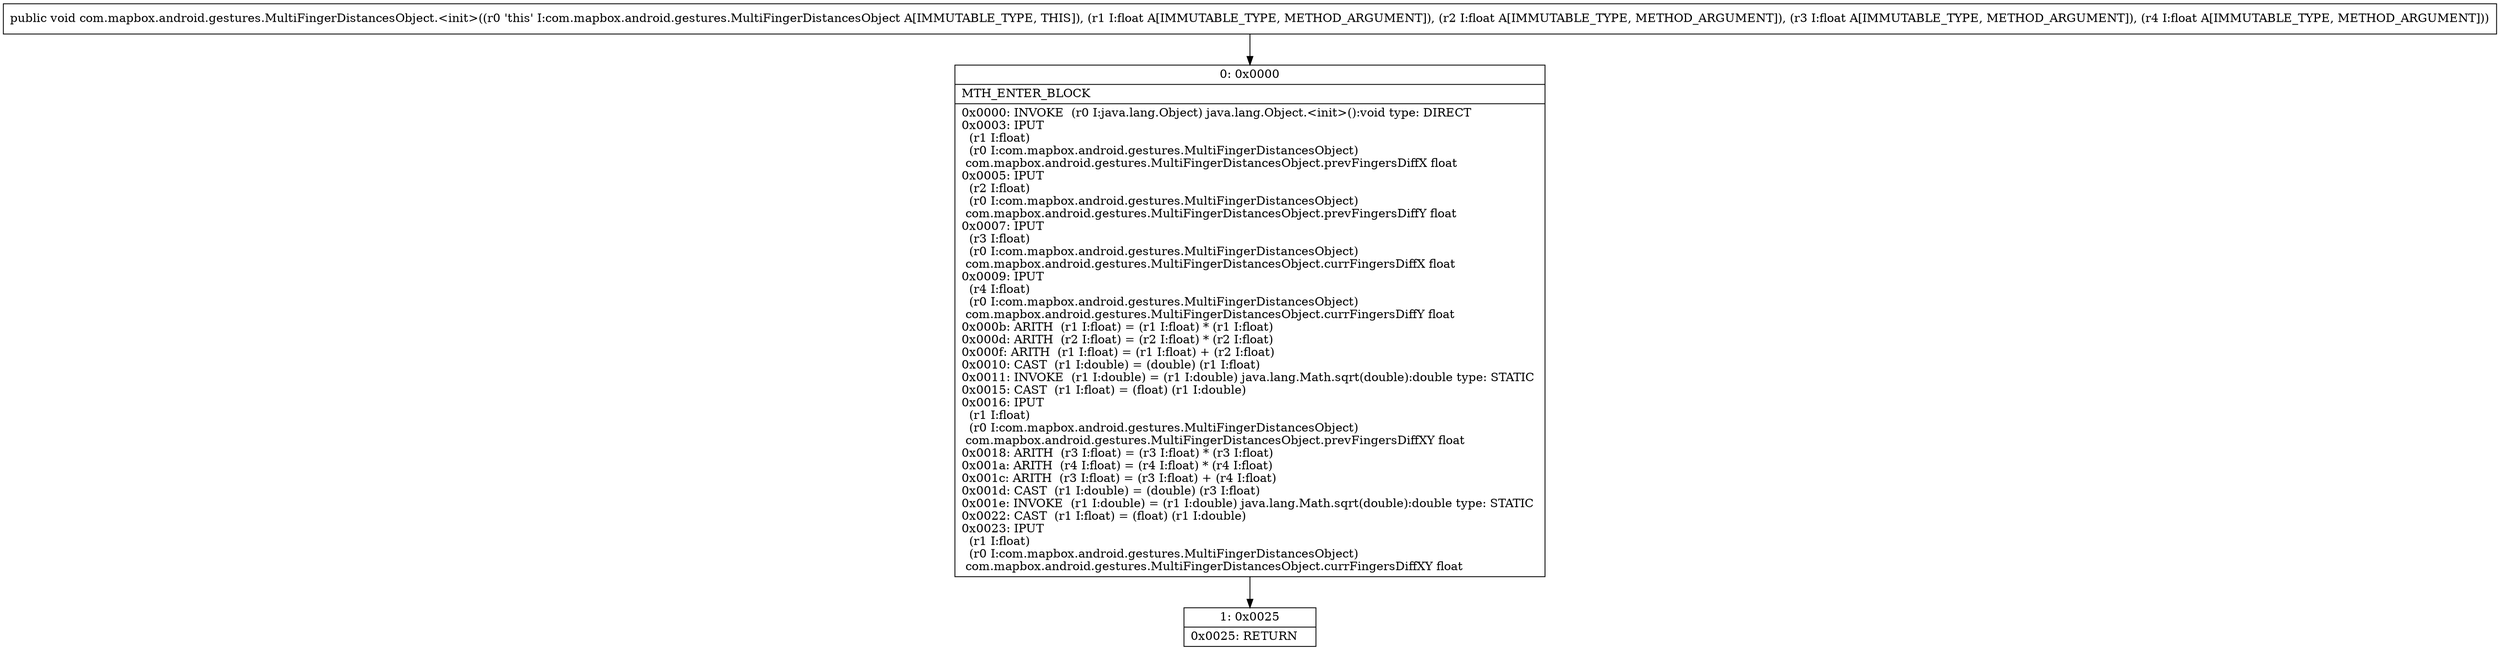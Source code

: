 digraph "CFG forcom.mapbox.android.gestures.MultiFingerDistancesObject.\<init\>(FFFF)V" {
Node_0 [shape=record,label="{0\:\ 0x0000|MTH_ENTER_BLOCK\l|0x0000: INVOKE  (r0 I:java.lang.Object) java.lang.Object.\<init\>():void type: DIRECT \l0x0003: IPUT  \l  (r1 I:float)\l  (r0 I:com.mapbox.android.gestures.MultiFingerDistancesObject)\l com.mapbox.android.gestures.MultiFingerDistancesObject.prevFingersDiffX float \l0x0005: IPUT  \l  (r2 I:float)\l  (r0 I:com.mapbox.android.gestures.MultiFingerDistancesObject)\l com.mapbox.android.gestures.MultiFingerDistancesObject.prevFingersDiffY float \l0x0007: IPUT  \l  (r3 I:float)\l  (r0 I:com.mapbox.android.gestures.MultiFingerDistancesObject)\l com.mapbox.android.gestures.MultiFingerDistancesObject.currFingersDiffX float \l0x0009: IPUT  \l  (r4 I:float)\l  (r0 I:com.mapbox.android.gestures.MultiFingerDistancesObject)\l com.mapbox.android.gestures.MultiFingerDistancesObject.currFingersDiffY float \l0x000b: ARITH  (r1 I:float) = (r1 I:float) * (r1 I:float) \l0x000d: ARITH  (r2 I:float) = (r2 I:float) * (r2 I:float) \l0x000f: ARITH  (r1 I:float) = (r1 I:float) + (r2 I:float) \l0x0010: CAST  (r1 I:double) = (double) (r1 I:float) \l0x0011: INVOKE  (r1 I:double) = (r1 I:double) java.lang.Math.sqrt(double):double type: STATIC \l0x0015: CAST  (r1 I:float) = (float) (r1 I:double) \l0x0016: IPUT  \l  (r1 I:float)\l  (r0 I:com.mapbox.android.gestures.MultiFingerDistancesObject)\l com.mapbox.android.gestures.MultiFingerDistancesObject.prevFingersDiffXY float \l0x0018: ARITH  (r3 I:float) = (r3 I:float) * (r3 I:float) \l0x001a: ARITH  (r4 I:float) = (r4 I:float) * (r4 I:float) \l0x001c: ARITH  (r3 I:float) = (r3 I:float) + (r4 I:float) \l0x001d: CAST  (r1 I:double) = (double) (r3 I:float) \l0x001e: INVOKE  (r1 I:double) = (r1 I:double) java.lang.Math.sqrt(double):double type: STATIC \l0x0022: CAST  (r1 I:float) = (float) (r1 I:double) \l0x0023: IPUT  \l  (r1 I:float)\l  (r0 I:com.mapbox.android.gestures.MultiFingerDistancesObject)\l com.mapbox.android.gestures.MultiFingerDistancesObject.currFingersDiffXY float \l}"];
Node_1 [shape=record,label="{1\:\ 0x0025|0x0025: RETURN   \l}"];
MethodNode[shape=record,label="{public void com.mapbox.android.gestures.MultiFingerDistancesObject.\<init\>((r0 'this' I:com.mapbox.android.gestures.MultiFingerDistancesObject A[IMMUTABLE_TYPE, THIS]), (r1 I:float A[IMMUTABLE_TYPE, METHOD_ARGUMENT]), (r2 I:float A[IMMUTABLE_TYPE, METHOD_ARGUMENT]), (r3 I:float A[IMMUTABLE_TYPE, METHOD_ARGUMENT]), (r4 I:float A[IMMUTABLE_TYPE, METHOD_ARGUMENT])) }"];
MethodNode -> Node_0;
Node_0 -> Node_1;
}

